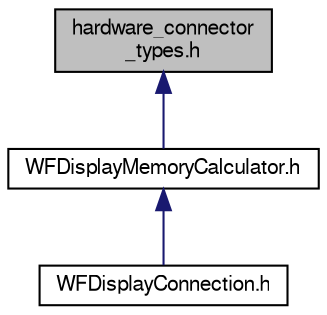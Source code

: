 digraph "hardware_connector_types.h"
{
  edge [fontname="FreeSans",fontsize="10",labelfontname="FreeSans",labelfontsize="10"];
  node [fontname="FreeSans",fontsize="10",shape=record];
  Node1 [label="hardware_connector\l_types.h",height=0.2,width=0.4,color="black", fillcolor="grey75", style="filled", fontcolor="black"];
  Node1 -> Node2 [dir="back",color="midnightblue",fontsize="10",style="solid",fontname="FreeSans"];
  Node2 [label="WFDisplayMemoryCalculator.h",height=0.2,width=0.4,color="black", fillcolor="white", style="filled",URL="$_w_f_display_memory_calculator_8h.html"];
  Node2 -> Node3 [dir="back",color="midnightblue",fontsize="10",style="solid",fontname="FreeSans"];
  Node3 [label="WFDisplayConnection.h",height=0.2,width=0.4,color="black", fillcolor="white", style="filled",URL="$_w_f_display_connection_8h.html"];
}
